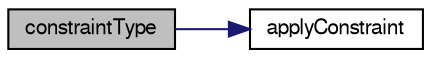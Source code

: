 digraph "constraintType"
{
  bgcolor="transparent";
  edge [fontname="FreeSans",fontsize="10",labelfontname="FreeSans",labelfontsize="10"];
  node [fontname="FreeSans",fontsize="10",shape=record];
  rankdir="LR";
  Node78 [label="constraintType",height=0.2,width=0.4,color="black", fillcolor="grey75", style="filled", fontcolor="black"];
  Node78 -> Node79 [color="midnightblue",fontsize="10",style="solid",fontname="FreeSans"];
  Node79 [label="applyConstraint",height=0.2,width=0.4,color="black",URL="$a27326.html#a208867c1cadd8b4c0749b4db053eb214",tooltip="Accumulate the effect of constraint direction of this patch. "];
}
